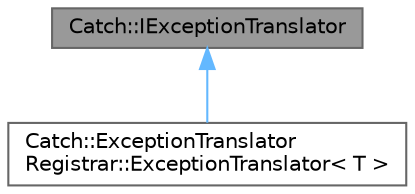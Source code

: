 digraph "Catch::IExceptionTranslator"
{
 // LATEX_PDF_SIZE
  bgcolor="transparent";
  edge [fontname=Helvetica,fontsize=10,labelfontname=Helvetica,labelfontsize=10];
  node [fontname=Helvetica,fontsize=10,shape=box,height=0.2,width=0.4];
  Node1 [id="Node000001",label="Catch::IExceptionTranslator",height=0.2,width=0.4,color="gray40", fillcolor="grey60", style="filled", fontcolor="black",tooltip=" "];
  Node1 -> Node2 [id="edge1_Node000001_Node000002",dir="back",color="steelblue1",style="solid",tooltip=" "];
  Node2 [id="Node000002",label="Catch::ExceptionTranslator\lRegistrar::ExceptionTranslator\< T \>",height=0.2,width=0.4,color="gray40", fillcolor="white", style="filled",URL="$class_catch_1_1_exception_translator_registrar_1_1_exception_translator.html",tooltip=" "];
}
